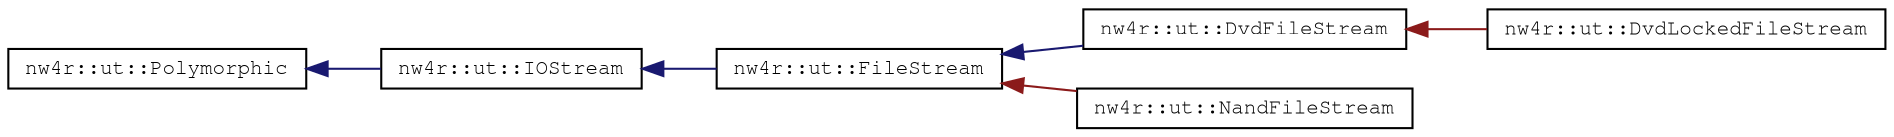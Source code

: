 digraph "Graphical Class Hierarchy"
{
 // LATEX_PDF_SIZE
  edge [fontname="FreeMono",fontsize="10",labelfontname="FreeMono",labelfontsize="10"];
  node [fontname="FreeMono",fontsize="10",shape=record];
  rankdir="LR";
  Node0 [label="nw4r::ut::Polymorphic",height=0.2,width=0.4,color="black", fillcolor="white", style="filled",URL="$structnw4r_1_1ut_1_1_polymorphic.html",tooltip=" "];
  Node0 -> Node1 [dir="back",color="midnightblue",fontsize="10",style="solid",fontname="FreeMono"];
  Node1 [label="nw4r::ut::IOStream",height=0.2,width=0.4,color="black", fillcolor="white", style="filled",URL="$structnw4r_1_1ut_1_1_i_o_stream.html",tooltip=" "];
  Node1 -> Node2 [dir="back",color="midnightblue",fontsize="10",style="solid",fontname="FreeMono"];
  Node2 [label="nw4r::ut::FileStream",height=0.2,width=0.4,color="black", fillcolor="white", style="filled",URL="$classnw4r_1_1ut_1_1_file_stream.html",tooltip=" "];
  Node2 -> Node3 [dir="back",color="midnightblue",fontsize="10",style="solid",fontname="FreeMono"];
  Node3 [label="nw4r::ut::DvdFileStream",height=0.2,width=0.4,color="black", fillcolor="white", style="filled",URL="$structnw4r_1_1ut_1_1_dvd_file_stream.html",tooltip=" "];
  Node3 -> Node4 [dir="back",color="firebrick4",fontsize="10",style="solid",fontname="FreeMono"];
  Node4 [label="nw4r::ut::DvdLockedFileStream",height=0.2,width=0.4,color="black", fillcolor="white", style="filled",URL="$classnw4r_1_1ut_1_1_dvd_locked_file_stream.html",tooltip=" "];
  Node2 -> Node5 [dir="back",color="firebrick4",fontsize="10",style="solid",fontname="FreeMono"];
  Node5 [label="nw4r::ut::NandFileStream",height=0.2,width=0.4,color="black", fillcolor="white", style="filled",URL="$classnw4r_1_1ut_1_1_nand_file_stream.html",tooltip=" "];
}
